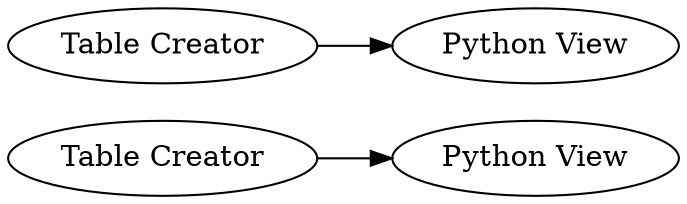 digraph {
	1 -> 7
	4 -> 8
	1 [label="Table Creator"]
	7 [label="Python View"]
	8 [label="Python View"]
	4 [label="Table Creator"]
	rankdir=LR
}

